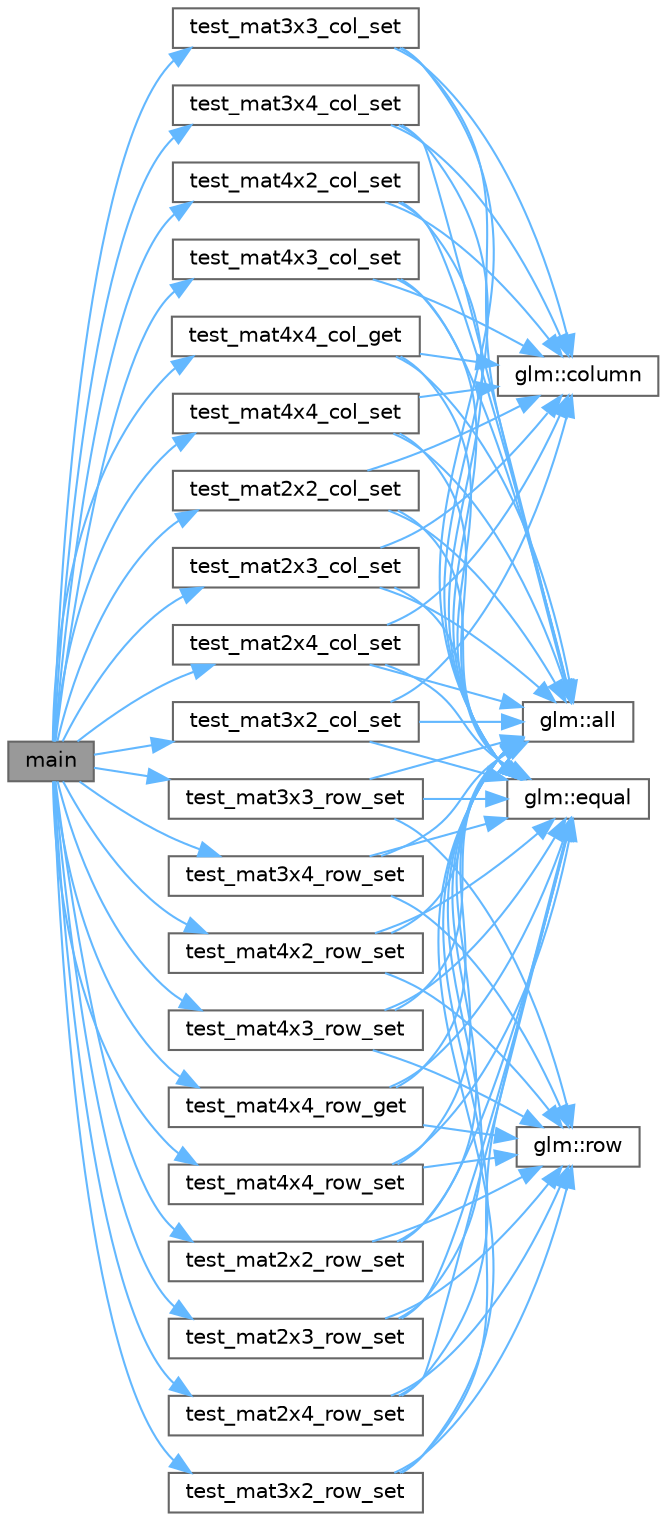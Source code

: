 digraph "main"
{
 // LATEX_PDF_SIZE
  bgcolor="transparent";
  edge [fontname=Helvetica,fontsize=10,labelfontname=Helvetica,labelfontsize=10];
  node [fontname=Helvetica,fontsize=10,shape=box,height=0.2,width=0.4];
  rankdir="LR";
  Node1 [id="Node000001",label="main",height=0.2,width=0.4,color="gray40", fillcolor="grey60", style="filled", fontcolor="black",tooltip=" "];
  Node1 -> Node2 [id="edge161_Node000001_Node000002",color="steelblue1",style="solid",tooltip=" "];
  Node2 [id="Node000002",label="test_mat2x2_col_set",height=0.2,width=0.4,color="grey40", fillcolor="white", style="filled",URL="$_classes_2lib_2glm_2test_2gtc_2gtc__matrix__access_8cpp.html#a475db46aa53bb9307d58d8a11a4c8b6a",tooltip=" "];
  Node2 -> Node3 [id="edge162_Node000002_Node000003",color="steelblue1",style="solid",tooltip=" "];
  Node3 [id="Node000003",label="glm::all",height=0.2,width=0.4,color="grey40", fillcolor="white", style="filled",URL="$group__core__func__vector__relational.html#ga87e53f50b679f5f95c5cb4780311b3dd",tooltip=" "];
  Node2 -> Node4 [id="edge163_Node000002_Node000004",color="steelblue1",style="solid",tooltip=" "];
  Node4 [id="Node000004",label="glm::column",height=0.2,width=0.4,color="grey40", fillcolor="white", style="filled",URL="$group__gtc__matrix__access.html#ga96022eb0d3fae39d89fc7a954e59b374",tooltip=" "];
  Node2 -> Node5 [id="edge164_Node000002_Node000005",color="steelblue1",style="solid",tooltip=" "];
  Node5 [id="Node000005",label="glm::equal",height=0.2,width=0.4,color="grey40", fillcolor="white", style="filled",URL="$group__core__func__vector__relational.html#gaf539cf490630ba648dfd6e36aef910a1",tooltip=" "];
  Node1 -> Node6 [id="edge165_Node000001_Node000006",color="steelblue1",style="solid",tooltip=" "];
  Node6 [id="Node000006",label="test_mat2x2_row_set",height=0.2,width=0.4,color="grey40", fillcolor="white", style="filled",URL="$_classes_2lib_2glm_2test_2gtc_2gtc__matrix__access_8cpp.html#a26c59ce4fe2012e85e9a3614d7b3cadc",tooltip=" "];
  Node6 -> Node3 [id="edge166_Node000006_Node000003",color="steelblue1",style="solid",tooltip=" "];
  Node6 -> Node5 [id="edge167_Node000006_Node000005",color="steelblue1",style="solid",tooltip=" "];
  Node6 -> Node7 [id="edge168_Node000006_Node000007",color="steelblue1",style="solid",tooltip=" "];
  Node7 [id="Node000007",label="glm::row",height=0.2,width=0.4,color="grey40", fillcolor="white", style="filled",URL="$group__gtc__matrix__access.html#ga259e5ebd0f31ec3f83440f8cae7f5dba",tooltip=" "];
  Node1 -> Node8 [id="edge169_Node000001_Node000008",color="steelblue1",style="solid",tooltip=" "];
  Node8 [id="Node000008",label="test_mat2x3_col_set",height=0.2,width=0.4,color="grey40", fillcolor="white", style="filled",URL="$_classes_2lib_2glm_2test_2gtc_2gtc__matrix__access_8cpp.html#a6e6d7f2717f1c55d8c5bd32356ff4b9a",tooltip=" "];
  Node8 -> Node3 [id="edge170_Node000008_Node000003",color="steelblue1",style="solid",tooltip=" "];
  Node8 -> Node4 [id="edge171_Node000008_Node000004",color="steelblue1",style="solid",tooltip=" "];
  Node8 -> Node5 [id="edge172_Node000008_Node000005",color="steelblue1",style="solid",tooltip=" "];
  Node1 -> Node9 [id="edge173_Node000001_Node000009",color="steelblue1",style="solid",tooltip=" "];
  Node9 [id="Node000009",label="test_mat2x3_row_set",height=0.2,width=0.4,color="grey40", fillcolor="white", style="filled",URL="$_classes_2lib_2glm_2test_2gtc_2gtc__matrix__access_8cpp.html#a081002a48028ab7888d348c20bd2ccf4",tooltip=" "];
  Node9 -> Node3 [id="edge174_Node000009_Node000003",color="steelblue1",style="solid",tooltip=" "];
  Node9 -> Node5 [id="edge175_Node000009_Node000005",color="steelblue1",style="solid",tooltip=" "];
  Node9 -> Node7 [id="edge176_Node000009_Node000007",color="steelblue1",style="solid",tooltip=" "];
  Node1 -> Node10 [id="edge177_Node000001_Node000010",color="steelblue1",style="solid",tooltip=" "];
  Node10 [id="Node000010",label="test_mat2x4_col_set",height=0.2,width=0.4,color="grey40", fillcolor="white", style="filled",URL="$_classes_2lib_2glm_2test_2gtc_2gtc__matrix__access_8cpp.html#a8ad08434cb6558bb72f5800487875633",tooltip=" "];
  Node10 -> Node3 [id="edge178_Node000010_Node000003",color="steelblue1",style="solid",tooltip=" "];
  Node10 -> Node4 [id="edge179_Node000010_Node000004",color="steelblue1",style="solid",tooltip=" "];
  Node10 -> Node5 [id="edge180_Node000010_Node000005",color="steelblue1",style="solid",tooltip=" "];
  Node1 -> Node11 [id="edge181_Node000001_Node000011",color="steelblue1",style="solid",tooltip=" "];
  Node11 [id="Node000011",label="test_mat2x4_row_set",height=0.2,width=0.4,color="grey40", fillcolor="white", style="filled",URL="$_classes_2lib_2glm_2test_2gtc_2gtc__matrix__access_8cpp.html#a3fafa897926bef8a9f22d4138eac5459",tooltip=" "];
  Node11 -> Node3 [id="edge182_Node000011_Node000003",color="steelblue1",style="solid",tooltip=" "];
  Node11 -> Node5 [id="edge183_Node000011_Node000005",color="steelblue1",style="solid",tooltip=" "];
  Node11 -> Node7 [id="edge184_Node000011_Node000007",color="steelblue1",style="solid",tooltip=" "];
  Node1 -> Node12 [id="edge185_Node000001_Node000012",color="steelblue1",style="solid",tooltip=" "];
  Node12 [id="Node000012",label="test_mat3x2_col_set",height=0.2,width=0.4,color="grey40", fillcolor="white", style="filled",URL="$_classes_2lib_2glm_2test_2gtc_2gtc__matrix__access_8cpp.html#a7a021c2eeb21be6976c9087c3d8a2d23",tooltip=" "];
  Node12 -> Node3 [id="edge186_Node000012_Node000003",color="steelblue1",style="solid",tooltip=" "];
  Node12 -> Node4 [id="edge187_Node000012_Node000004",color="steelblue1",style="solid",tooltip=" "];
  Node12 -> Node5 [id="edge188_Node000012_Node000005",color="steelblue1",style="solid",tooltip=" "];
  Node1 -> Node13 [id="edge189_Node000001_Node000013",color="steelblue1",style="solid",tooltip=" "];
  Node13 [id="Node000013",label="test_mat3x2_row_set",height=0.2,width=0.4,color="grey40", fillcolor="white", style="filled",URL="$_classes_2lib_2glm_2test_2gtc_2gtc__matrix__access_8cpp.html#a6dbc81b6a7d0bc575b9cfa13dda54e17",tooltip=" "];
  Node13 -> Node3 [id="edge190_Node000013_Node000003",color="steelblue1",style="solid",tooltip=" "];
  Node13 -> Node5 [id="edge191_Node000013_Node000005",color="steelblue1",style="solid",tooltip=" "];
  Node13 -> Node7 [id="edge192_Node000013_Node000007",color="steelblue1",style="solid",tooltip=" "];
  Node1 -> Node14 [id="edge193_Node000001_Node000014",color="steelblue1",style="solid",tooltip=" "];
  Node14 [id="Node000014",label="test_mat3x3_col_set",height=0.2,width=0.4,color="grey40", fillcolor="white", style="filled",URL="$_classes_2lib_2glm_2test_2gtc_2gtc__matrix__access_8cpp.html#a99136e3fecf0ebd817828e327ccaa815",tooltip=" "];
  Node14 -> Node3 [id="edge194_Node000014_Node000003",color="steelblue1",style="solid",tooltip=" "];
  Node14 -> Node4 [id="edge195_Node000014_Node000004",color="steelblue1",style="solid",tooltip=" "];
  Node14 -> Node5 [id="edge196_Node000014_Node000005",color="steelblue1",style="solid",tooltip=" "];
  Node1 -> Node15 [id="edge197_Node000001_Node000015",color="steelblue1",style="solid",tooltip=" "];
  Node15 [id="Node000015",label="test_mat3x3_row_set",height=0.2,width=0.4,color="grey40", fillcolor="white", style="filled",URL="$_classes_2lib_2glm_2test_2gtc_2gtc__matrix__access_8cpp.html#ab98e906990badbe05b5357b8b2077f1d",tooltip=" "];
  Node15 -> Node3 [id="edge198_Node000015_Node000003",color="steelblue1",style="solid",tooltip=" "];
  Node15 -> Node5 [id="edge199_Node000015_Node000005",color="steelblue1",style="solid",tooltip=" "];
  Node15 -> Node7 [id="edge200_Node000015_Node000007",color="steelblue1",style="solid",tooltip=" "];
  Node1 -> Node16 [id="edge201_Node000001_Node000016",color="steelblue1",style="solid",tooltip=" "];
  Node16 [id="Node000016",label="test_mat3x4_col_set",height=0.2,width=0.4,color="grey40", fillcolor="white", style="filled",URL="$_classes_2lib_2glm_2test_2gtc_2gtc__matrix__access_8cpp.html#a73badec55e0fce51c45d2dbcd5e82479",tooltip=" "];
  Node16 -> Node3 [id="edge202_Node000016_Node000003",color="steelblue1",style="solid",tooltip=" "];
  Node16 -> Node4 [id="edge203_Node000016_Node000004",color="steelblue1",style="solid",tooltip=" "];
  Node16 -> Node5 [id="edge204_Node000016_Node000005",color="steelblue1",style="solid",tooltip=" "];
  Node1 -> Node17 [id="edge205_Node000001_Node000017",color="steelblue1",style="solid",tooltip=" "];
  Node17 [id="Node000017",label="test_mat3x4_row_set",height=0.2,width=0.4,color="grey40", fillcolor="white", style="filled",URL="$_classes_2lib_2glm_2test_2gtc_2gtc__matrix__access_8cpp.html#aad2284e75c3a06b2047ea2dad6e912a4",tooltip=" "];
  Node17 -> Node3 [id="edge206_Node000017_Node000003",color="steelblue1",style="solid",tooltip=" "];
  Node17 -> Node5 [id="edge207_Node000017_Node000005",color="steelblue1",style="solid",tooltip=" "];
  Node17 -> Node7 [id="edge208_Node000017_Node000007",color="steelblue1",style="solid",tooltip=" "];
  Node1 -> Node18 [id="edge209_Node000001_Node000018",color="steelblue1",style="solid",tooltip=" "];
  Node18 [id="Node000018",label="test_mat4x2_col_set",height=0.2,width=0.4,color="grey40", fillcolor="white", style="filled",URL="$_classes_2lib_2glm_2test_2gtc_2gtc__matrix__access_8cpp.html#a6cff6bf59652ccab2d2196e7d8eaa3d4",tooltip=" "];
  Node18 -> Node3 [id="edge210_Node000018_Node000003",color="steelblue1",style="solid",tooltip=" "];
  Node18 -> Node4 [id="edge211_Node000018_Node000004",color="steelblue1",style="solid",tooltip=" "];
  Node18 -> Node5 [id="edge212_Node000018_Node000005",color="steelblue1",style="solid",tooltip=" "];
  Node1 -> Node19 [id="edge213_Node000001_Node000019",color="steelblue1",style="solid",tooltip=" "];
  Node19 [id="Node000019",label="test_mat4x2_row_set",height=0.2,width=0.4,color="grey40", fillcolor="white", style="filled",URL="$_classes_2lib_2glm_2test_2gtc_2gtc__matrix__access_8cpp.html#a07b2f61cdc0b5dc8a08d2564d5e7cbef",tooltip=" "];
  Node19 -> Node3 [id="edge214_Node000019_Node000003",color="steelblue1",style="solid",tooltip=" "];
  Node19 -> Node5 [id="edge215_Node000019_Node000005",color="steelblue1",style="solid",tooltip=" "];
  Node19 -> Node7 [id="edge216_Node000019_Node000007",color="steelblue1",style="solid",tooltip=" "];
  Node1 -> Node20 [id="edge217_Node000001_Node000020",color="steelblue1",style="solid",tooltip=" "];
  Node20 [id="Node000020",label="test_mat4x3_col_set",height=0.2,width=0.4,color="grey40", fillcolor="white", style="filled",URL="$_classes_2lib_2glm_2test_2gtc_2gtc__matrix__access_8cpp.html#a0faebe6b55b42d49a25f61683b06557a",tooltip=" "];
  Node20 -> Node3 [id="edge218_Node000020_Node000003",color="steelblue1",style="solid",tooltip=" "];
  Node20 -> Node4 [id="edge219_Node000020_Node000004",color="steelblue1",style="solid",tooltip=" "];
  Node20 -> Node5 [id="edge220_Node000020_Node000005",color="steelblue1",style="solid",tooltip=" "];
  Node1 -> Node21 [id="edge221_Node000001_Node000021",color="steelblue1",style="solid",tooltip=" "];
  Node21 [id="Node000021",label="test_mat4x3_row_set",height=0.2,width=0.4,color="grey40", fillcolor="white", style="filled",URL="$_classes_2lib_2glm_2test_2gtc_2gtc__matrix__access_8cpp.html#ab2d5981fcdd060146bff1a6e73ef75bc",tooltip=" "];
  Node21 -> Node3 [id="edge222_Node000021_Node000003",color="steelblue1",style="solid",tooltip=" "];
  Node21 -> Node5 [id="edge223_Node000021_Node000005",color="steelblue1",style="solid",tooltip=" "];
  Node21 -> Node7 [id="edge224_Node000021_Node000007",color="steelblue1",style="solid",tooltip=" "];
  Node1 -> Node22 [id="edge225_Node000001_Node000022",color="steelblue1",style="solid",tooltip=" "];
  Node22 [id="Node000022",label="test_mat4x4_col_get",height=0.2,width=0.4,color="grey40", fillcolor="white", style="filled",URL="$_classes_2lib_2glm_2test_2gtc_2gtc__matrix__access_8cpp.html#ad0616502737170e4dc9382f1b4ff417d",tooltip=" "];
  Node22 -> Node3 [id="edge226_Node000022_Node000003",color="steelblue1",style="solid",tooltip=" "];
  Node22 -> Node4 [id="edge227_Node000022_Node000004",color="steelblue1",style="solid",tooltip=" "];
  Node22 -> Node5 [id="edge228_Node000022_Node000005",color="steelblue1",style="solid",tooltip=" "];
  Node1 -> Node23 [id="edge229_Node000001_Node000023",color="steelblue1",style="solid",tooltip=" "];
  Node23 [id="Node000023",label="test_mat4x4_col_set",height=0.2,width=0.4,color="grey40", fillcolor="white", style="filled",URL="$_classes_2lib_2glm_2test_2gtc_2gtc__matrix__access_8cpp.html#a34fda0e5dd40fb8b5b0739b3da20348f",tooltip=" "];
  Node23 -> Node3 [id="edge230_Node000023_Node000003",color="steelblue1",style="solid",tooltip=" "];
  Node23 -> Node4 [id="edge231_Node000023_Node000004",color="steelblue1",style="solid",tooltip=" "];
  Node23 -> Node5 [id="edge232_Node000023_Node000005",color="steelblue1",style="solid",tooltip=" "];
  Node1 -> Node24 [id="edge233_Node000001_Node000024",color="steelblue1",style="solid",tooltip=" "];
  Node24 [id="Node000024",label="test_mat4x4_row_get",height=0.2,width=0.4,color="grey40", fillcolor="white", style="filled",URL="$_classes_2lib_2glm_2test_2gtc_2gtc__matrix__access_8cpp.html#a577f7a9ed6c52cc2647c60a513156747",tooltip=" "];
  Node24 -> Node3 [id="edge234_Node000024_Node000003",color="steelblue1",style="solid",tooltip=" "];
  Node24 -> Node5 [id="edge235_Node000024_Node000005",color="steelblue1",style="solid",tooltip=" "];
  Node24 -> Node7 [id="edge236_Node000024_Node000007",color="steelblue1",style="solid",tooltip=" "];
  Node1 -> Node25 [id="edge237_Node000001_Node000025",color="steelblue1",style="solid",tooltip=" "];
  Node25 [id="Node000025",label="test_mat4x4_row_set",height=0.2,width=0.4,color="grey40", fillcolor="white", style="filled",URL="$_classes_2lib_2glm_2test_2gtc_2gtc__matrix__access_8cpp.html#a83d1dbd29e779dfcfafda0163e51b17c",tooltip=" "];
  Node25 -> Node3 [id="edge238_Node000025_Node000003",color="steelblue1",style="solid",tooltip=" "];
  Node25 -> Node5 [id="edge239_Node000025_Node000005",color="steelblue1",style="solid",tooltip=" "];
  Node25 -> Node7 [id="edge240_Node000025_Node000007",color="steelblue1",style="solid",tooltip=" "];
}
